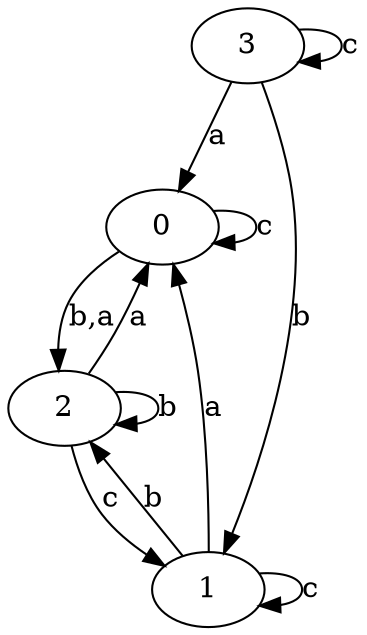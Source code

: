 digraph {
 ranksep=0.5;
 d2tdocpreamble = "\usetikzlibrary{automata}";
 d2tfigpreamble = "\tikzstyle{every state}= [ draw=blue!50,very thick,fill=blue!20]  \tikzstyle{auto}= [fill=white]";
 node [style="state"];
 edge [lblstyle="auto",topath="bend right", len=4  ]
  "0" [label="0",];
  "1" [label="1",style = "state, initial, accepting"];
  "2" [label="2",];
  "3" [label="3",];
  "0" -> "0" [label="c",topath="loop above"];
  "0" -> "2" [label="b,a"];
  "1" -> "0" [label="a"];
  "1" -> "1" [label="c",topath="loop above"];
  "1" -> "2" [label="b"];
  "2" -> "0" [label="a"];
  "2" -> "1" [label="c"];
  "2" -> "2" [label="b",topath="loop above"];
  "3" -> "0" [label="a"];
  "3" -> "1" [label="b"];
  "3" -> "3" [label="c",topath="loop above"];
}